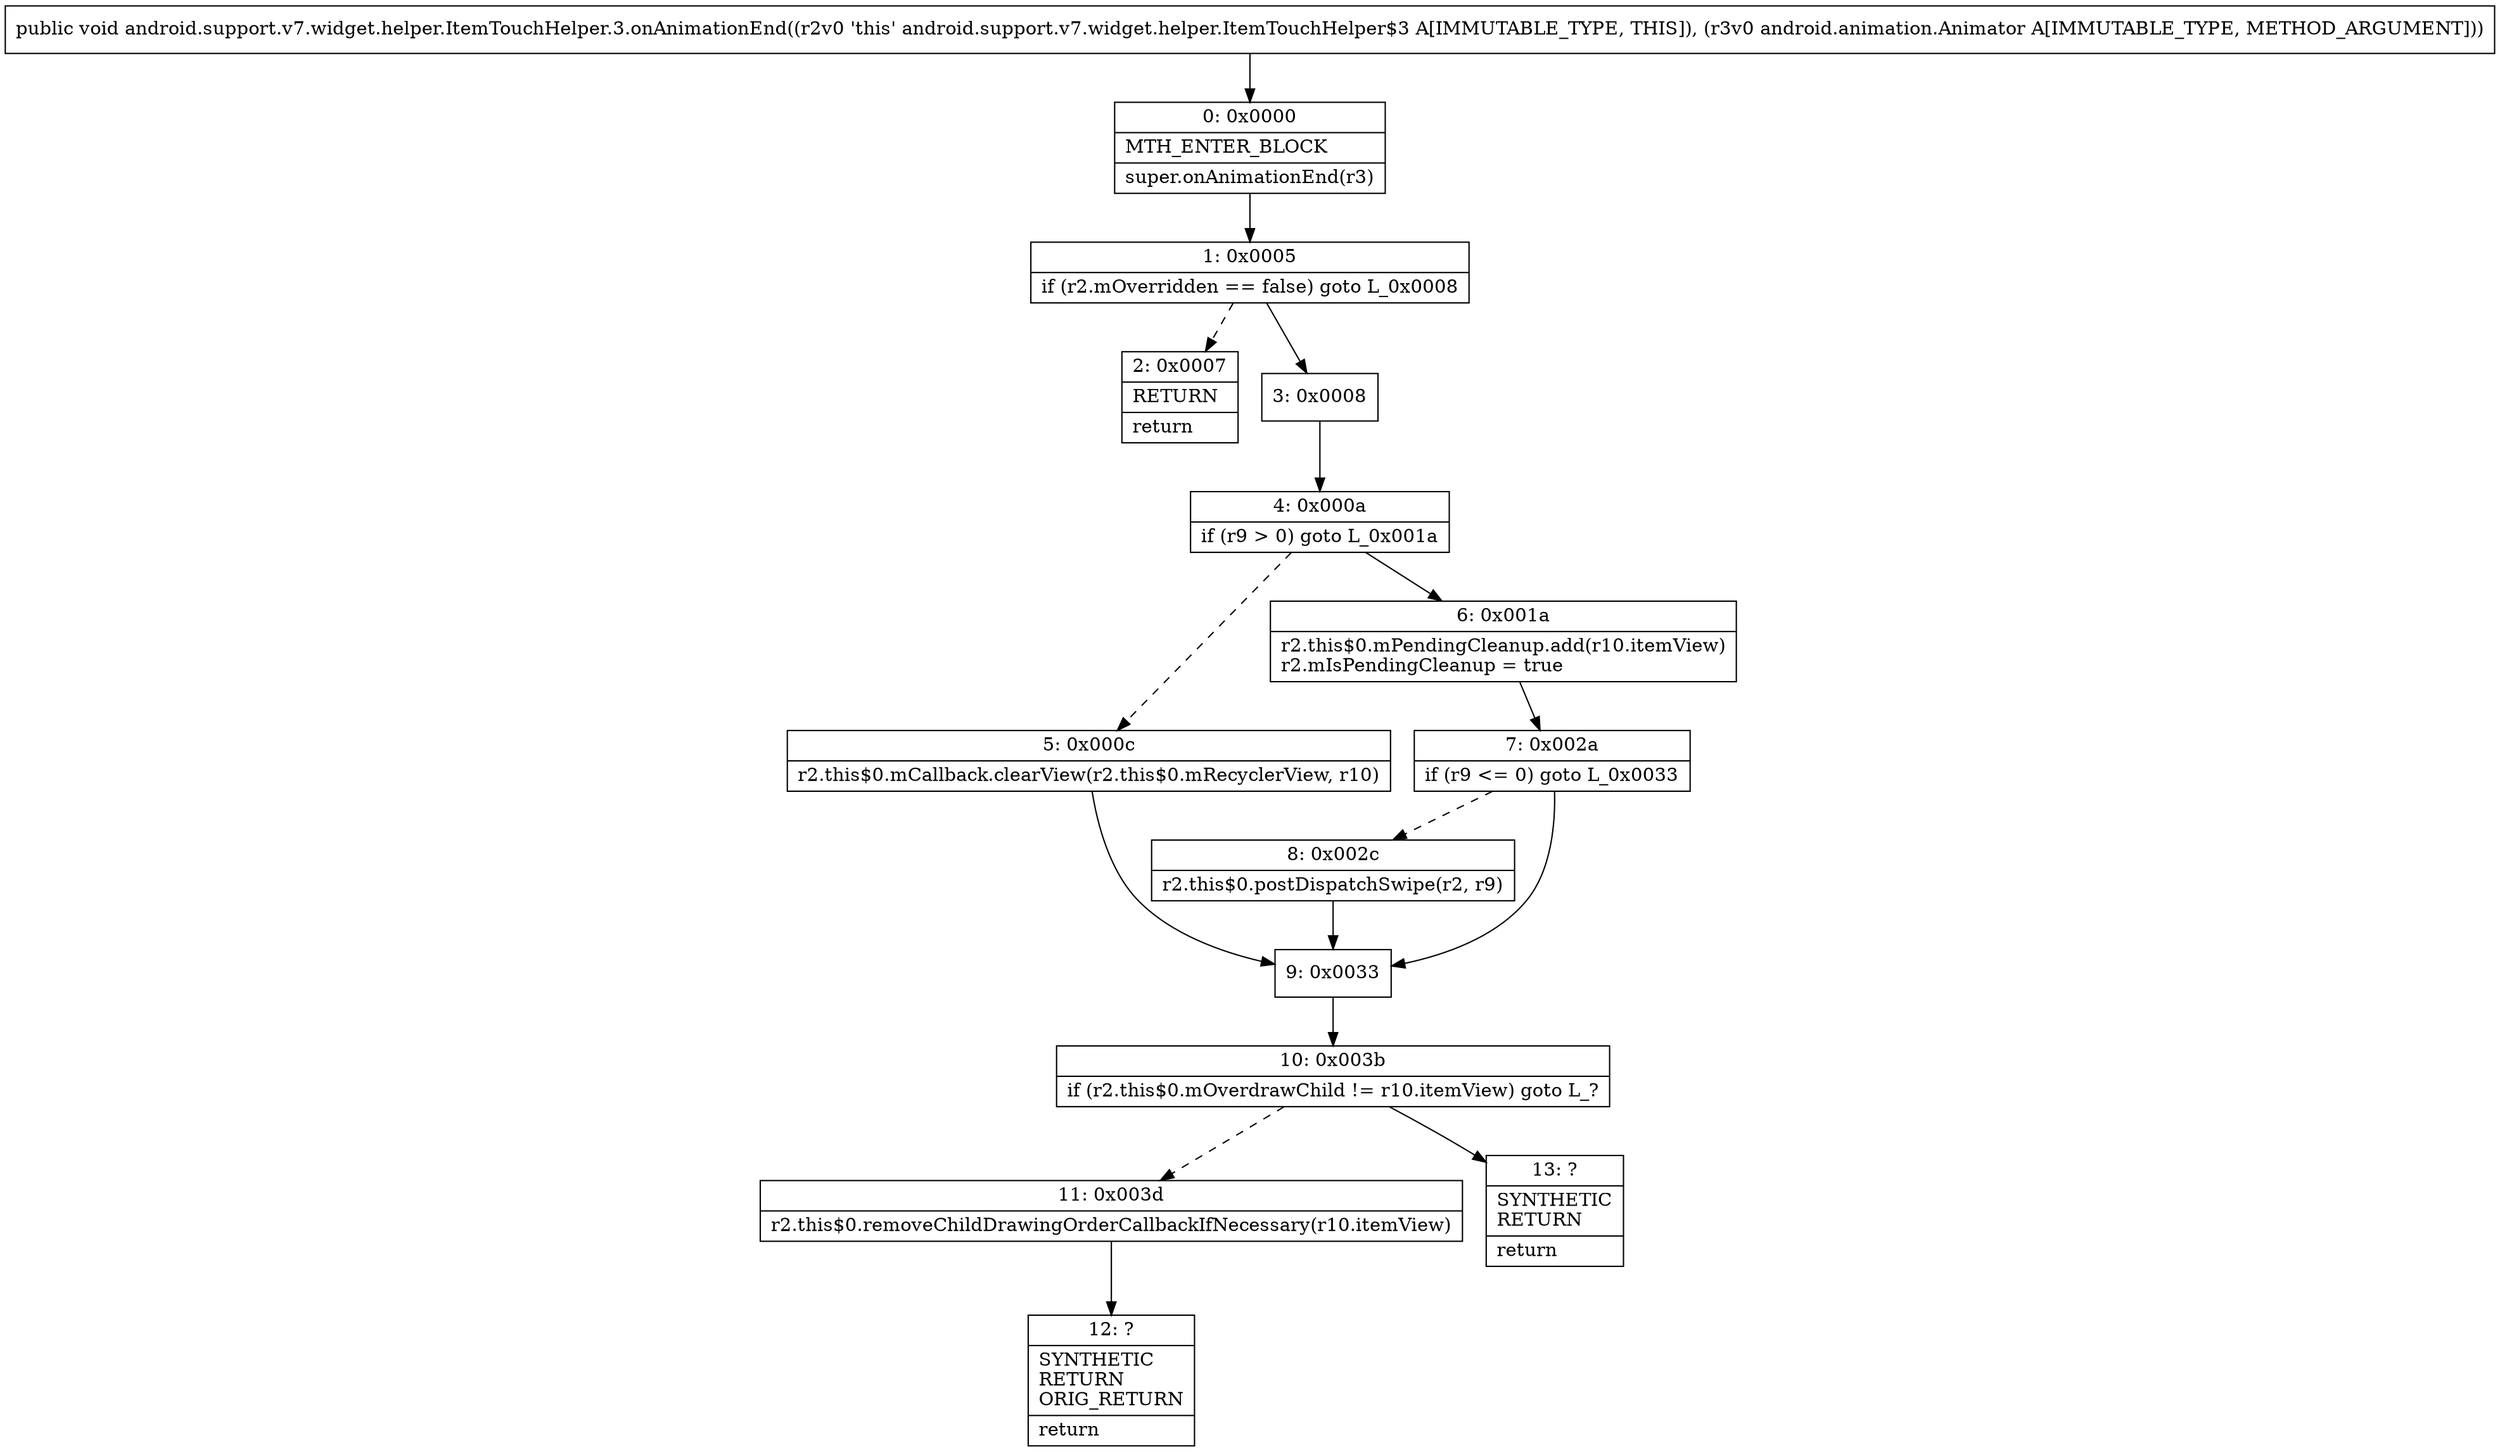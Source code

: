 digraph "CFG forandroid.support.v7.widget.helper.ItemTouchHelper.3.onAnimationEnd(Landroid\/animation\/Animator;)V" {
Node_0 [shape=record,label="{0\:\ 0x0000|MTH_ENTER_BLOCK\l|super.onAnimationEnd(r3)\l}"];
Node_1 [shape=record,label="{1\:\ 0x0005|if (r2.mOverridden == false) goto L_0x0008\l}"];
Node_2 [shape=record,label="{2\:\ 0x0007|RETURN\l|return\l}"];
Node_3 [shape=record,label="{3\:\ 0x0008}"];
Node_4 [shape=record,label="{4\:\ 0x000a|if (r9 \> 0) goto L_0x001a\l}"];
Node_5 [shape=record,label="{5\:\ 0x000c|r2.this$0.mCallback.clearView(r2.this$0.mRecyclerView, r10)\l}"];
Node_6 [shape=record,label="{6\:\ 0x001a|r2.this$0.mPendingCleanup.add(r10.itemView)\lr2.mIsPendingCleanup = true\l}"];
Node_7 [shape=record,label="{7\:\ 0x002a|if (r9 \<= 0) goto L_0x0033\l}"];
Node_8 [shape=record,label="{8\:\ 0x002c|r2.this$0.postDispatchSwipe(r2, r9)\l}"];
Node_9 [shape=record,label="{9\:\ 0x0033}"];
Node_10 [shape=record,label="{10\:\ 0x003b|if (r2.this$0.mOverdrawChild != r10.itemView) goto L_?\l}"];
Node_11 [shape=record,label="{11\:\ 0x003d|r2.this$0.removeChildDrawingOrderCallbackIfNecessary(r10.itemView)\l}"];
Node_12 [shape=record,label="{12\:\ ?|SYNTHETIC\lRETURN\lORIG_RETURN\l|return\l}"];
Node_13 [shape=record,label="{13\:\ ?|SYNTHETIC\lRETURN\l|return\l}"];
MethodNode[shape=record,label="{public void android.support.v7.widget.helper.ItemTouchHelper.3.onAnimationEnd((r2v0 'this' android.support.v7.widget.helper.ItemTouchHelper$3 A[IMMUTABLE_TYPE, THIS]), (r3v0 android.animation.Animator A[IMMUTABLE_TYPE, METHOD_ARGUMENT])) }"];
MethodNode -> Node_0;
Node_0 -> Node_1;
Node_1 -> Node_2[style=dashed];
Node_1 -> Node_3;
Node_3 -> Node_4;
Node_4 -> Node_5[style=dashed];
Node_4 -> Node_6;
Node_5 -> Node_9;
Node_6 -> Node_7;
Node_7 -> Node_8[style=dashed];
Node_7 -> Node_9;
Node_8 -> Node_9;
Node_9 -> Node_10;
Node_10 -> Node_11[style=dashed];
Node_10 -> Node_13;
Node_11 -> Node_12;
}

